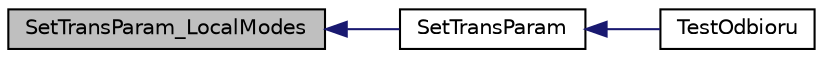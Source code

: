 digraph "SetTransParam_LocalModes"
{
  edge [fontname="Helvetica",fontsize="10",labelfontname="Helvetica",labelfontsize="10"];
  node [fontname="Helvetica",fontsize="10",shape=record];
  rankdir="LR";
  Node1 [label="SetTransParam_LocalModes",height=0.2,width=0.4,color="black", fillcolor="grey75", style="filled", fontcolor="black"];
  Node1 -> Node2 [dir="back",color="midnightblue",fontsize="10",style="solid",fontname="Helvetica"];
  Node2 [label="SetTransParam",height=0.2,width=0.4,color="black", fillcolor="white", style="filled",URL="$transparam_8cpp.html#abbc868041fa51d5f4d3923d8b3488867",tooltip="Ustawianie parametrów transmisji. "];
  Node2 -> Node3 [dir="back",color="midnightblue",fontsize="10",style="solid",fontname="Helvetica"];
  Node3 [label="TestOdbioru",height=0.2,width=0.4,color="black", fillcolor="white", style="filled",URL="$odbieranie_8cpp.html#a8ba1cb8263e0f85250d2dbd1fb60e825"];
}
